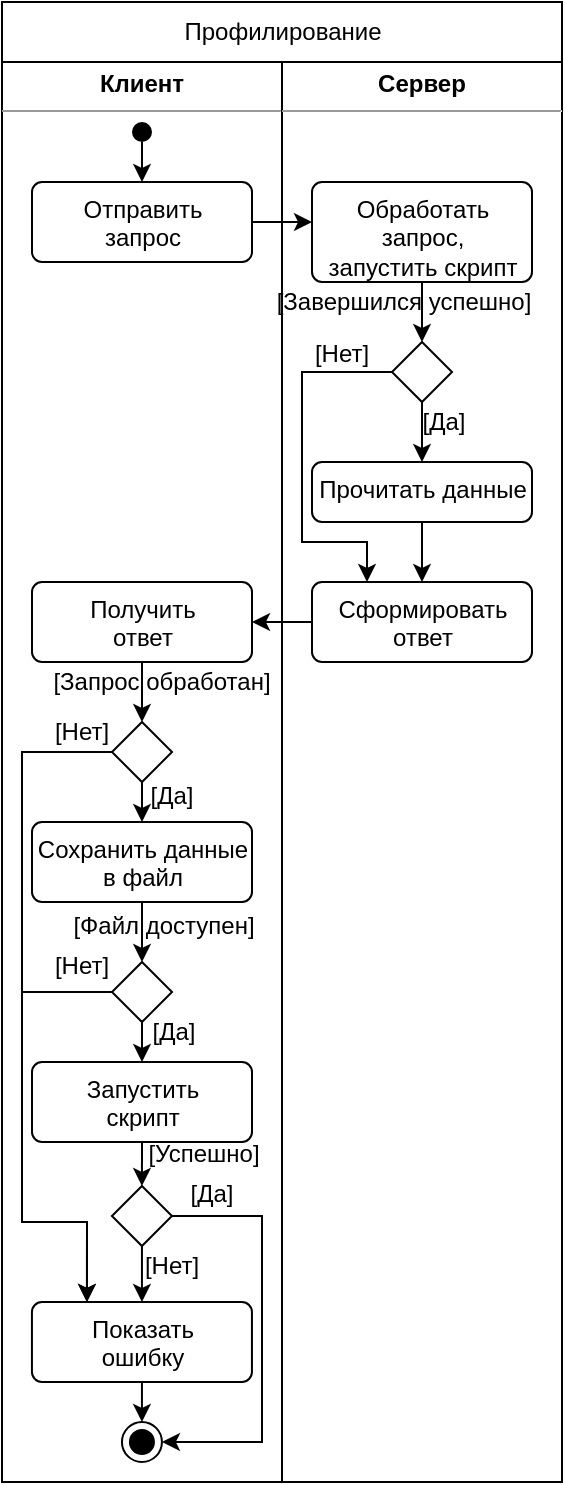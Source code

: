 <mxfile version="13.10.1" type="device"><diagram id="UvaJ_HweFGJ-BTw_XUxe" name="Page-1"><mxGraphModel dx="1280" dy="883" grid="1" gridSize="10" guides="1" tooltips="1" connect="1" arrows="1" fold="1" page="1" pageScale="1" pageWidth="850" pageHeight="1100" math="0" shadow="0"><root><mxCell id="0"/><mxCell id="1" parent="0"/><mxCell id="xYf1N8E-nff3WCl2sJjn-2" value="&lt;p style=&quot;margin: 0px ; margin-top: 4px ; text-align: center&quot;&gt;&lt;b&gt;Клиент&lt;/b&gt;&lt;br&gt;&lt;/p&gt;&lt;hr size=&quot;1&quot;&gt;&lt;div style=&quot;height: 2px&quot;&gt;&lt;/div&gt;" style="verticalAlign=top;align=left;overflow=fill;fontSize=12;fontFamily=Helvetica;html=1;" vertex="1" parent="1"><mxGeometry x="120" y="40" width="140" height="710" as="geometry"/></mxCell><mxCell id="xYf1N8E-nff3WCl2sJjn-3" value="&lt;p style=&quot;margin: 0px ; margin-top: 4px ; text-align: center&quot;&gt;&lt;b&gt;Сервер&lt;/b&gt;&lt;br&gt;&lt;/p&gt;&lt;hr size=&quot;1&quot;&gt;&lt;div style=&quot;height: 2px&quot;&gt;&lt;/div&gt;" style="verticalAlign=top;align=left;overflow=fill;fontSize=12;fontFamily=Helvetica;html=1;" vertex="1" parent="1"><mxGeometry x="260" y="40" width="140" height="710" as="geometry"/></mxCell><mxCell id="xYf1N8E-nff3WCl2sJjn-22" style="edgeStyle=orthogonalEdgeStyle;rounded=0;orthogonalLoop=1;jettySize=auto;html=1;exitX=0.5;exitY=1;exitDx=0;exitDy=0;entryX=0.5;entryY=0;entryDx=0;entryDy=0;" edge="1" parent="1" source="xYf1N8E-nff3WCl2sJjn-4" target="xYf1N8E-nff3WCl2sJjn-6"><mxGeometry relative="1" as="geometry"/></mxCell><mxCell id="xYf1N8E-nff3WCl2sJjn-4" value="" style="ellipse;fillColor=#000000;strokeColor=none;" vertex="1" parent="1"><mxGeometry x="185" y="70" width="10" height="10" as="geometry"/></mxCell><mxCell id="xYf1N8E-nff3WCl2sJjn-5" value="Профилирование" style="html=1;" vertex="1" parent="1"><mxGeometry x="120" y="10" width="280" height="30" as="geometry"/></mxCell><mxCell id="xYf1N8E-nff3WCl2sJjn-8" style="edgeStyle=orthogonalEdgeStyle;rounded=0;orthogonalLoop=1;jettySize=auto;html=1;exitX=1;exitY=0.5;exitDx=0;exitDy=0;entryX=0;entryY=0.4;entryDx=0;entryDy=0;entryPerimeter=0;" edge="1" parent="1" source="xYf1N8E-nff3WCl2sJjn-6" target="xYf1N8E-nff3WCl2sJjn-7"><mxGeometry relative="1" as="geometry"/></mxCell><mxCell id="xYf1N8E-nff3WCl2sJjn-6" value="&lt;div&gt;Отправить&lt;/div&gt;&lt;div&gt;запрос&lt;br&gt;&lt;/div&gt;" style="html=1;align=center;verticalAlign=top;rounded=1;absoluteArcSize=1;arcSize=10;dashed=0;" vertex="1" parent="1"><mxGeometry x="135" y="100" width="110" height="40" as="geometry"/></mxCell><mxCell id="xYf1N8E-nff3WCl2sJjn-10" style="edgeStyle=orthogonalEdgeStyle;rounded=0;orthogonalLoop=1;jettySize=auto;html=1;exitX=0.5;exitY=1;exitDx=0;exitDy=0;entryX=0.5;entryY=0;entryDx=0;entryDy=0;" edge="1" parent="1" source="xYf1N8E-nff3WCl2sJjn-7" target="xYf1N8E-nff3WCl2sJjn-9"><mxGeometry relative="1" as="geometry"/></mxCell><mxCell id="xYf1N8E-nff3WCl2sJjn-7" value="&lt;div&gt;Обработать&lt;/div&gt;&lt;div&gt;запрос,&lt;/div&gt;&lt;div&gt;запустить скрипт&lt;br&gt;&lt;/div&gt;" style="html=1;align=center;verticalAlign=top;rounded=1;absoluteArcSize=1;arcSize=10;dashed=0;" vertex="1" parent="1"><mxGeometry x="275" y="100" width="110" height="50" as="geometry"/></mxCell><mxCell id="xYf1N8E-nff3WCl2sJjn-14" style="edgeStyle=orthogonalEdgeStyle;rounded=0;orthogonalLoop=1;jettySize=auto;html=1;exitX=0.5;exitY=1;exitDx=0;exitDy=0;entryX=0.5;entryY=0;entryDx=0;entryDy=0;" edge="1" parent="1" source="xYf1N8E-nff3WCl2sJjn-9" target="xYf1N8E-nff3WCl2sJjn-13"><mxGeometry relative="1" as="geometry"/></mxCell><mxCell id="xYf1N8E-nff3WCl2sJjn-25" style="edgeStyle=orthogonalEdgeStyle;rounded=0;orthogonalLoop=1;jettySize=auto;html=1;exitX=0;exitY=0.5;exitDx=0;exitDy=0;entryX=0.25;entryY=0;entryDx=0;entryDy=0;" edge="1" parent="1" source="xYf1N8E-nff3WCl2sJjn-9" target="xYf1N8E-nff3WCl2sJjn-19"><mxGeometry relative="1" as="geometry"><Array as="points"><mxPoint x="270" y="195"/><mxPoint x="270" y="280"/><mxPoint x="303" y="280"/></Array></mxGeometry></mxCell><mxCell id="xYf1N8E-nff3WCl2sJjn-9" value="" style="rhombus;" vertex="1" parent="1"><mxGeometry x="315" y="180" width="30" height="30" as="geometry"/></mxCell><mxCell id="xYf1N8E-nff3WCl2sJjn-11" value="[Завершился успешно]" style="text;html=1;strokeColor=none;fillColor=none;align=center;verticalAlign=middle;whiteSpace=wrap;rounded=0;" vertex="1" parent="1"><mxGeometry x="251" y="150" width="140" height="20" as="geometry"/></mxCell><mxCell id="xYf1N8E-nff3WCl2sJjn-20" style="edgeStyle=orthogonalEdgeStyle;rounded=0;orthogonalLoop=1;jettySize=auto;html=1;exitX=0.5;exitY=1;exitDx=0;exitDy=0;entryX=0.5;entryY=0;entryDx=0;entryDy=0;" edge="1" parent="1" source="xYf1N8E-nff3WCl2sJjn-13" target="xYf1N8E-nff3WCl2sJjn-19"><mxGeometry relative="1" as="geometry"/></mxCell><mxCell id="xYf1N8E-nff3WCl2sJjn-13" value="Прочитать данные" style="html=1;align=center;verticalAlign=top;rounded=1;absoluteArcSize=1;arcSize=10;dashed=0;" vertex="1" parent="1"><mxGeometry x="275" y="240" width="110" height="30" as="geometry"/></mxCell><mxCell id="xYf1N8E-nff3WCl2sJjn-15" value="[Да]" style="text;html=1;strokeColor=none;fillColor=none;align=center;verticalAlign=middle;whiteSpace=wrap;rounded=0;" vertex="1" parent="1"><mxGeometry x="321" y="210" width="40" height="20" as="geometry"/></mxCell><mxCell id="xYf1N8E-nff3WCl2sJjn-24" style="edgeStyle=orthogonalEdgeStyle;rounded=0;orthogonalLoop=1;jettySize=auto;html=1;exitX=0;exitY=0.5;exitDx=0;exitDy=0;entryX=1;entryY=0.5;entryDx=0;entryDy=0;" edge="1" parent="1" source="xYf1N8E-nff3WCl2sJjn-19" target="xYf1N8E-nff3WCl2sJjn-23"><mxGeometry relative="1" as="geometry"/></mxCell><mxCell id="xYf1N8E-nff3WCl2sJjn-19" value="&lt;div&gt;Сформировать&lt;/div&gt;&lt;div&gt;ответ&lt;br&gt;&lt;/div&gt;" style="html=1;align=center;verticalAlign=top;rounded=1;absoluteArcSize=1;arcSize=10;dashed=0;" vertex="1" parent="1"><mxGeometry x="275" y="300" width="110" height="40" as="geometry"/></mxCell><mxCell id="xYf1N8E-nff3WCl2sJjn-28" style="edgeStyle=orthogonalEdgeStyle;rounded=0;orthogonalLoop=1;jettySize=auto;html=1;exitX=0.5;exitY=1;exitDx=0;exitDy=0;entryX=0.5;entryY=0;entryDx=0;entryDy=0;" edge="1" parent="1" source="xYf1N8E-nff3WCl2sJjn-23" target="xYf1N8E-nff3WCl2sJjn-27"><mxGeometry relative="1" as="geometry"/></mxCell><mxCell id="xYf1N8E-nff3WCl2sJjn-23" value="&lt;div&gt;Получить&lt;/div&gt;&lt;div&gt;ответ&lt;br&gt;&lt;/div&gt;" style="html=1;align=center;verticalAlign=top;rounded=1;absoluteArcSize=1;arcSize=10;dashed=0;" vertex="1" parent="1"><mxGeometry x="135" y="300" width="110" height="40" as="geometry"/></mxCell><mxCell id="xYf1N8E-nff3WCl2sJjn-26" value="[Нет]" style="text;html=1;strokeColor=none;fillColor=none;align=center;verticalAlign=middle;whiteSpace=wrap;rounded=0;" vertex="1" parent="1"><mxGeometry x="270" y="176" width="40" height="20" as="geometry"/></mxCell><mxCell id="xYf1N8E-nff3WCl2sJjn-40" style="edgeStyle=orthogonalEdgeStyle;rounded=0;orthogonalLoop=1;jettySize=auto;html=1;exitX=0.5;exitY=1;exitDx=0;exitDy=0;entryX=0.5;entryY=0;entryDx=0;entryDy=0;" edge="1" parent="1" source="xYf1N8E-nff3WCl2sJjn-27" target="xYf1N8E-nff3WCl2sJjn-39"><mxGeometry relative="1" as="geometry"/></mxCell><mxCell id="xYf1N8E-nff3WCl2sJjn-46" style="edgeStyle=orthogonalEdgeStyle;rounded=0;orthogonalLoop=1;jettySize=auto;html=1;exitX=0;exitY=0.5;exitDx=0;exitDy=0;entryX=0.25;entryY=0;entryDx=0;entryDy=0;" edge="1" parent="1" source="xYf1N8E-nff3WCl2sJjn-27" target="xYf1N8E-nff3WCl2sJjn-30"><mxGeometry relative="1" as="geometry"><Array as="points"><mxPoint x="130" y="385"/><mxPoint x="130" y="620"/><mxPoint x="163" y="620"/></Array></mxGeometry></mxCell><mxCell id="xYf1N8E-nff3WCl2sJjn-27" value="" style="rhombus;" vertex="1" parent="1"><mxGeometry x="175" y="370" width="30" height="30" as="geometry"/></mxCell><mxCell id="xYf1N8E-nff3WCl2sJjn-29" value="[Запрос обработан]" style="text;html=1;strokeColor=none;fillColor=none;align=center;verticalAlign=middle;whiteSpace=wrap;rounded=0;" vertex="1" parent="1"><mxGeometry x="130" y="340" width="140" height="20" as="geometry"/></mxCell><mxCell id="xYf1N8E-nff3WCl2sJjn-49" style="edgeStyle=orthogonalEdgeStyle;rounded=0;orthogonalLoop=1;jettySize=auto;html=1;exitX=0.5;exitY=1;exitDx=0;exitDy=0;entryX=0.5;entryY=0;entryDx=0;entryDy=0;" edge="1" parent="1" source="xYf1N8E-nff3WCl2sJjn-30" target="xYf1N8E-nff3WCl2sJjn-33"><mxGeometry relative="1" as="geometry"><Array as="points"/></mxGeometry></mxCell><mxCell id="xYf1N8E-nff3WCl2sJjn-30" value="&lt;div&gt;Показать&lt;/div&gt;&lt;div&gt;ошибку&lt;br&gt;&lt;/div&gt;" style="html=1;align=center;verticalAlign=top;rounded=1;absoluteArcSize=1;arcSize=10;dashed=0;" vertex="1" parent="1"><mxGeometry x="134.97" y="660" width="110" height="40" as="geometry"/></mxCell><mxCell id="xYf1N8E-nff3WCl2sJjn-33" value="" style="ellipse;html=1;shape=endState;fillColor=#000000;strokeColor=#000000;" vertex="1" parent="1"><mxGeometry x="179.97" y="720" width="20" height="20" as="geometry"/></mxCell><mxCell id="xYf1N8E-nff3WCl2sJjn-37" value="[Нет]" style="text;html=1;strokeColor=none;fillColor=none;align=center;verticalAlign=middle;whiteSpace=wrap;rounded=0;" vertex="1" parent="1"><mxGeometry x="140" y="365" width="40" height="20" as="geometry"/></mxCell><mxCell id="xYf1N8E-nff3WCl2sJjn-38" value="[Да]" style="text;html=1;strokeColor=none;fillColor=none;align=center;verticalAlign=middle;whiteSpace=wrap;rounded=0;" vertex="1" parent="1"><mxGeometry x="185" y="397" width="40" height="20" as="geometry"/></mxCell><mxCell id="xYf1N8E-nff3WCl2sJjn-42" style="edgeStyle=orthogonalEdgeStyle;rounded=0;orthogonalLoop=1;jettySize=auto;html=1;exitX=0.5;exitY=1;exitDx=0;exitDy=0;entryX=0.5;entryY=0;entryDx=0;entryDy=0;" edge="1" parent="1" source="xYf1N8E-nff3WCl2sJjn-39" target="xYf1N8E-nff3WCl2sJjn-41"><mxGeometry relative="1" as="geometry"/></mxCell><mxCell id="xYf1N8E-nff3WCl2sJjn-39" value="&lt;div&gt;Сохранить данные&lt;/div&gt;&lt;div&gt;в файл&lt;br&gt;&lt;/div&gt;" style="html=1;align=center;verticalAlign=top;rounded=1;absoluteArcSize=1;arcSize=10;dashed=0;" vertex="1" parent="1"><mxGeometry x="135" y="420" width="110" height="40" as="geometry"/></mxCell><mxCell id="xYf1N8E-nff3WCl2sJjn-50" style="edgeStyle=orthogonalEdgeStyle;rounded=0;orthogonalLoop=1;jettySize=auto;html=1;exitX=0;exitY=0.5;exitDx=0;exitDy=0;entryX=0.25;entryY=0;entryDx=0;entryDy=0;" edge="1" parent="1" source="xYf1N8E-nff3WCl2sJjn-41" target="xYf1N8E-nff3WCl2sJjn-30"><mxGeometry relative="1" as="geometry"><Array as="points"><mxPoint x="130" y="505"/><mxPoint x="130" y="620"/><mxPoint x="163" y="620"/></Array></mxGeometry></mxCell><mxCell id="xYf1N8E-nff3WCl2sJjn-52" style="edgeStyle=orthogonalEdgeStyle;rounded=0;orthogonalLoop=1;jettySize=auto;html=1;exitX=0.5;exitY=1;exitDx=0;exitDy=0;entryX=0.5;entryY=0;entryDx=0;entryDy=0;" edge="1" parent="1" source="xYf1N8E-nff3WCl2sJjn-41" target="xYf1N8E-nff3WCl2sJjn-51"><mxGeometry relative="1" as="geometry"/></mxCell><mxCell id="xYf1N8E-nff3WCl2sJjn-41" value="" style="rhombus;" vertex="1" parent="1"><mxGeometry x="175" y="490" width="30" height="30" as="geometry"/></mxCell><mxCell id="xYf1N8E-nff3WCl2sJjn-43" value="[Файл доступен]" style="text;html=1;strokeColor=none;fillColor=none;align=center;verticalAlign=middle;whiteSpace=wrap;rounded=0;" vertex="1" parent="1"><mxGeometry x="131" y="462" width="140" height="20" as="geometry"/></mxCell><mxCell id="xYf1N8E-nff3WCl2sJjn-45" value="[Нет]" style="text;html=1;strokeColor=none;fillColor=none;align=center;verticalAlign=middle;whiteSpace=wrap;rounded=0;" vertex="1" parent="1"><mxGeometry x="140" y="482" width="40" height="20" as="geometry"/></mxCell><mxCell id="xYf1N8E-nff3WCl2sJjn-48" value="[Да]" style="text;html=1;strokeColor=none;fillColor=none;align=center;verticalAlign=middle;whiteSpace=wrap;rounded=0;" vertex="1" parent="1"><mxGeometry x="186" y="515" width="40" height="20" as="geometry"/></mxCell><mxCell id="xYf1N8E-nff3WCl2sJjn-54" style="edgeStyle=orthogonalEdgeStyle;rounded=0;orthogonalLoop=1;jettySize=auto;html=1;exitX=0.5;exitY=1;exitDx=0;exitDy=0;entryX=0.5;entryY=0;entryDx=0;entryDy=0;" edge="1" parent="1" source="xYf1N8E-nff3WCl2sJjn-51" target="xYf1N8E-nff3WCl2sJjn-53"><mxGeometry relative="1" as="geometry"/></mxCell><mxCell id="xYf1N8E-nff3WCl2sJjn-51" value="&lt;div&gt;Запустить&lt;/div&gt;&lt;div&gt;скрипт&lt;br&gt;&lt;/div&gt;" style="html=1;align=center;verticalAlign=top;rounded=1;absoluteArcSize=1;arcSize=10;dashed=0;" vertex="1" parent="1"><mxGeometry x="135" y="540" width="110" height="40" as="geometry"/></mxCell><mxCell id="xYf1N8E-nff3WCl2sJjn-56" style="edgeStyle=orthogonalEdgeStyle;rounded=0;orthogonalLoop=1;jettySize=auto;html=1;exitX=0.5;exitY=1;exitDx=0;exitDy=0;entryX=0.5;entryY=0;entryDx=0;entryDy=0;" edge="1" parent="1" source="xYf1N8E-nff3WCl2sJjn-53" target="xYf1N8E-nff3WCl2sJjn-30"><mxGeometry relative="1" as="geometry"/></mxCell><mxCell id="xYf1N8E-nff3WCl2sJjn-58" style="edgeStyle=orthogonalEdgeStyle;rounded=0;orthogonalLoop=1;jettySize=auto;html=1;exitX=1;exitY=0.5;exitDx=0;exitDy=0;entryX=1;entryY=0.5;entryDx=0;entryDy=0;" edge="1" parent="1" source="xYf1N8E-nff3WCl2sJjn-53" target="xYf1N8E-nff3WCl2sJjn-33"><mxGeometry relative="1" as="geometry"><Array as="points"><mxPoint x="250" y="617"/><mxPoint x="250" y="730"/></Array></mxGeometry></mxCell><mxCell id="xYf1N8E-nff3WCl2sJjn-53" value="" style="rhombus;" vertex="1" parent="1"><mxGeometry x="174.97" y="602" width="30" height="30" as="geometry"/></mxCell><mxCell id="xYf1N8E-nff3WCl2sJjn-55" value="[Успешно]" style="text;html=1;strokeColor=none;fillColor=none;align=center;verticalAlign=middle;whiteSpace=wrap;rounded=0;" vertex="1" parent="1"><mxGeometry x="151" y="576" width="140" height="20" as="geometry"/></mxCell><mxCell id="xYf1N8E-nff3WCl2sJjn-57" value="[Нет]" style="text;html=1;strokeColor=none;fillColor=none;align=center;verticalAlign=middle;whiteSpace=wrap;rounded=0;" vertex="1" parent="1"><mxGeometry x="185" y="632" width="40" height="20" as="geometry"/></mxCell><mxCell id="xYf1N8E-nff3WCl2sJjn-59" value="[Да]" style="text;html=1;strokeColor=none;fillColor=none;align=center;verticalAlign=middle;whiteSpace=wrap;rounded=0;" vertex="1" parent="1"><mxGeometry x="205" y="596" width="40" height="20" as="geometry"/></mxCell></root></mxGraphModel></diagram></mxfile>